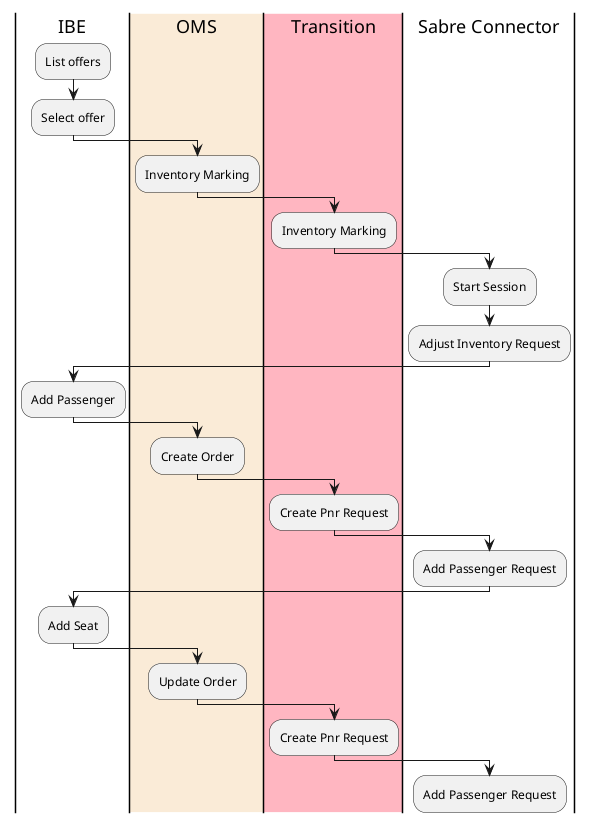 @startuml  milestone3

|IBE|
:List offers;
:Select offer;
|#AntiqueWhite|OMS|
:Inventory Marking;
|#LightPink|Transition|
:Inventory Marking;
|Sabre Connector|
:Start Session;
:Adjust Inventory Request;
|IBE|
:Add Passenger;
|OMS|
:Create Order;
|Transition|
:Create Pnr Request;
|Sabre Connector|
:Add Passenger Request;
|IBE|
:Add Seat;
|OMS|
:Update Order;
|Transition|
:Create Pnr Request;
|Sabre Connector|
:Add Passenger Request;
@enduml